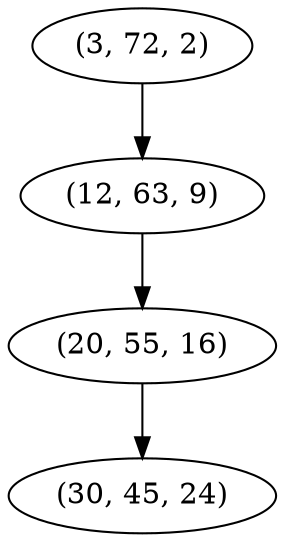 digraph tree {
    "(3, 72, 2)";
    "(12, 63, 9)";
    "(20, 55, 16)";
    "(30, 45, 24)";
    "(3, 72, 2)" -> "(12, 63, 9)";
    "(12, 63, 9)" -> "(20, 55, 16)";
    "(20, 55, 16)" -> "(30, 45, 24)";
}
